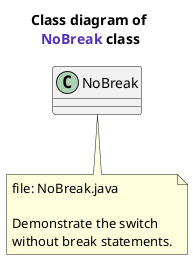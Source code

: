 @startuml
title Class diagram of \n<font name=monospace><color #5132be>NoBreak</color></font> class

class NoBreak {
    
}
note bottom of NoBreak
    file: NoBreak.java
    
    Demonstrate the switch 
    without break statements.
end note
@enduml